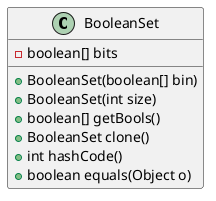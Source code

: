 @startuml

class BooleanSet {
    - boolean[] bits

    + BooleanSet(boolean[] bin)
    + BooleanSet(int size)
    + boolean[] getBools()
    + BooleanSet clone()
    + int hashCode()
    + boolean equals(Object o)
}
@enduml
